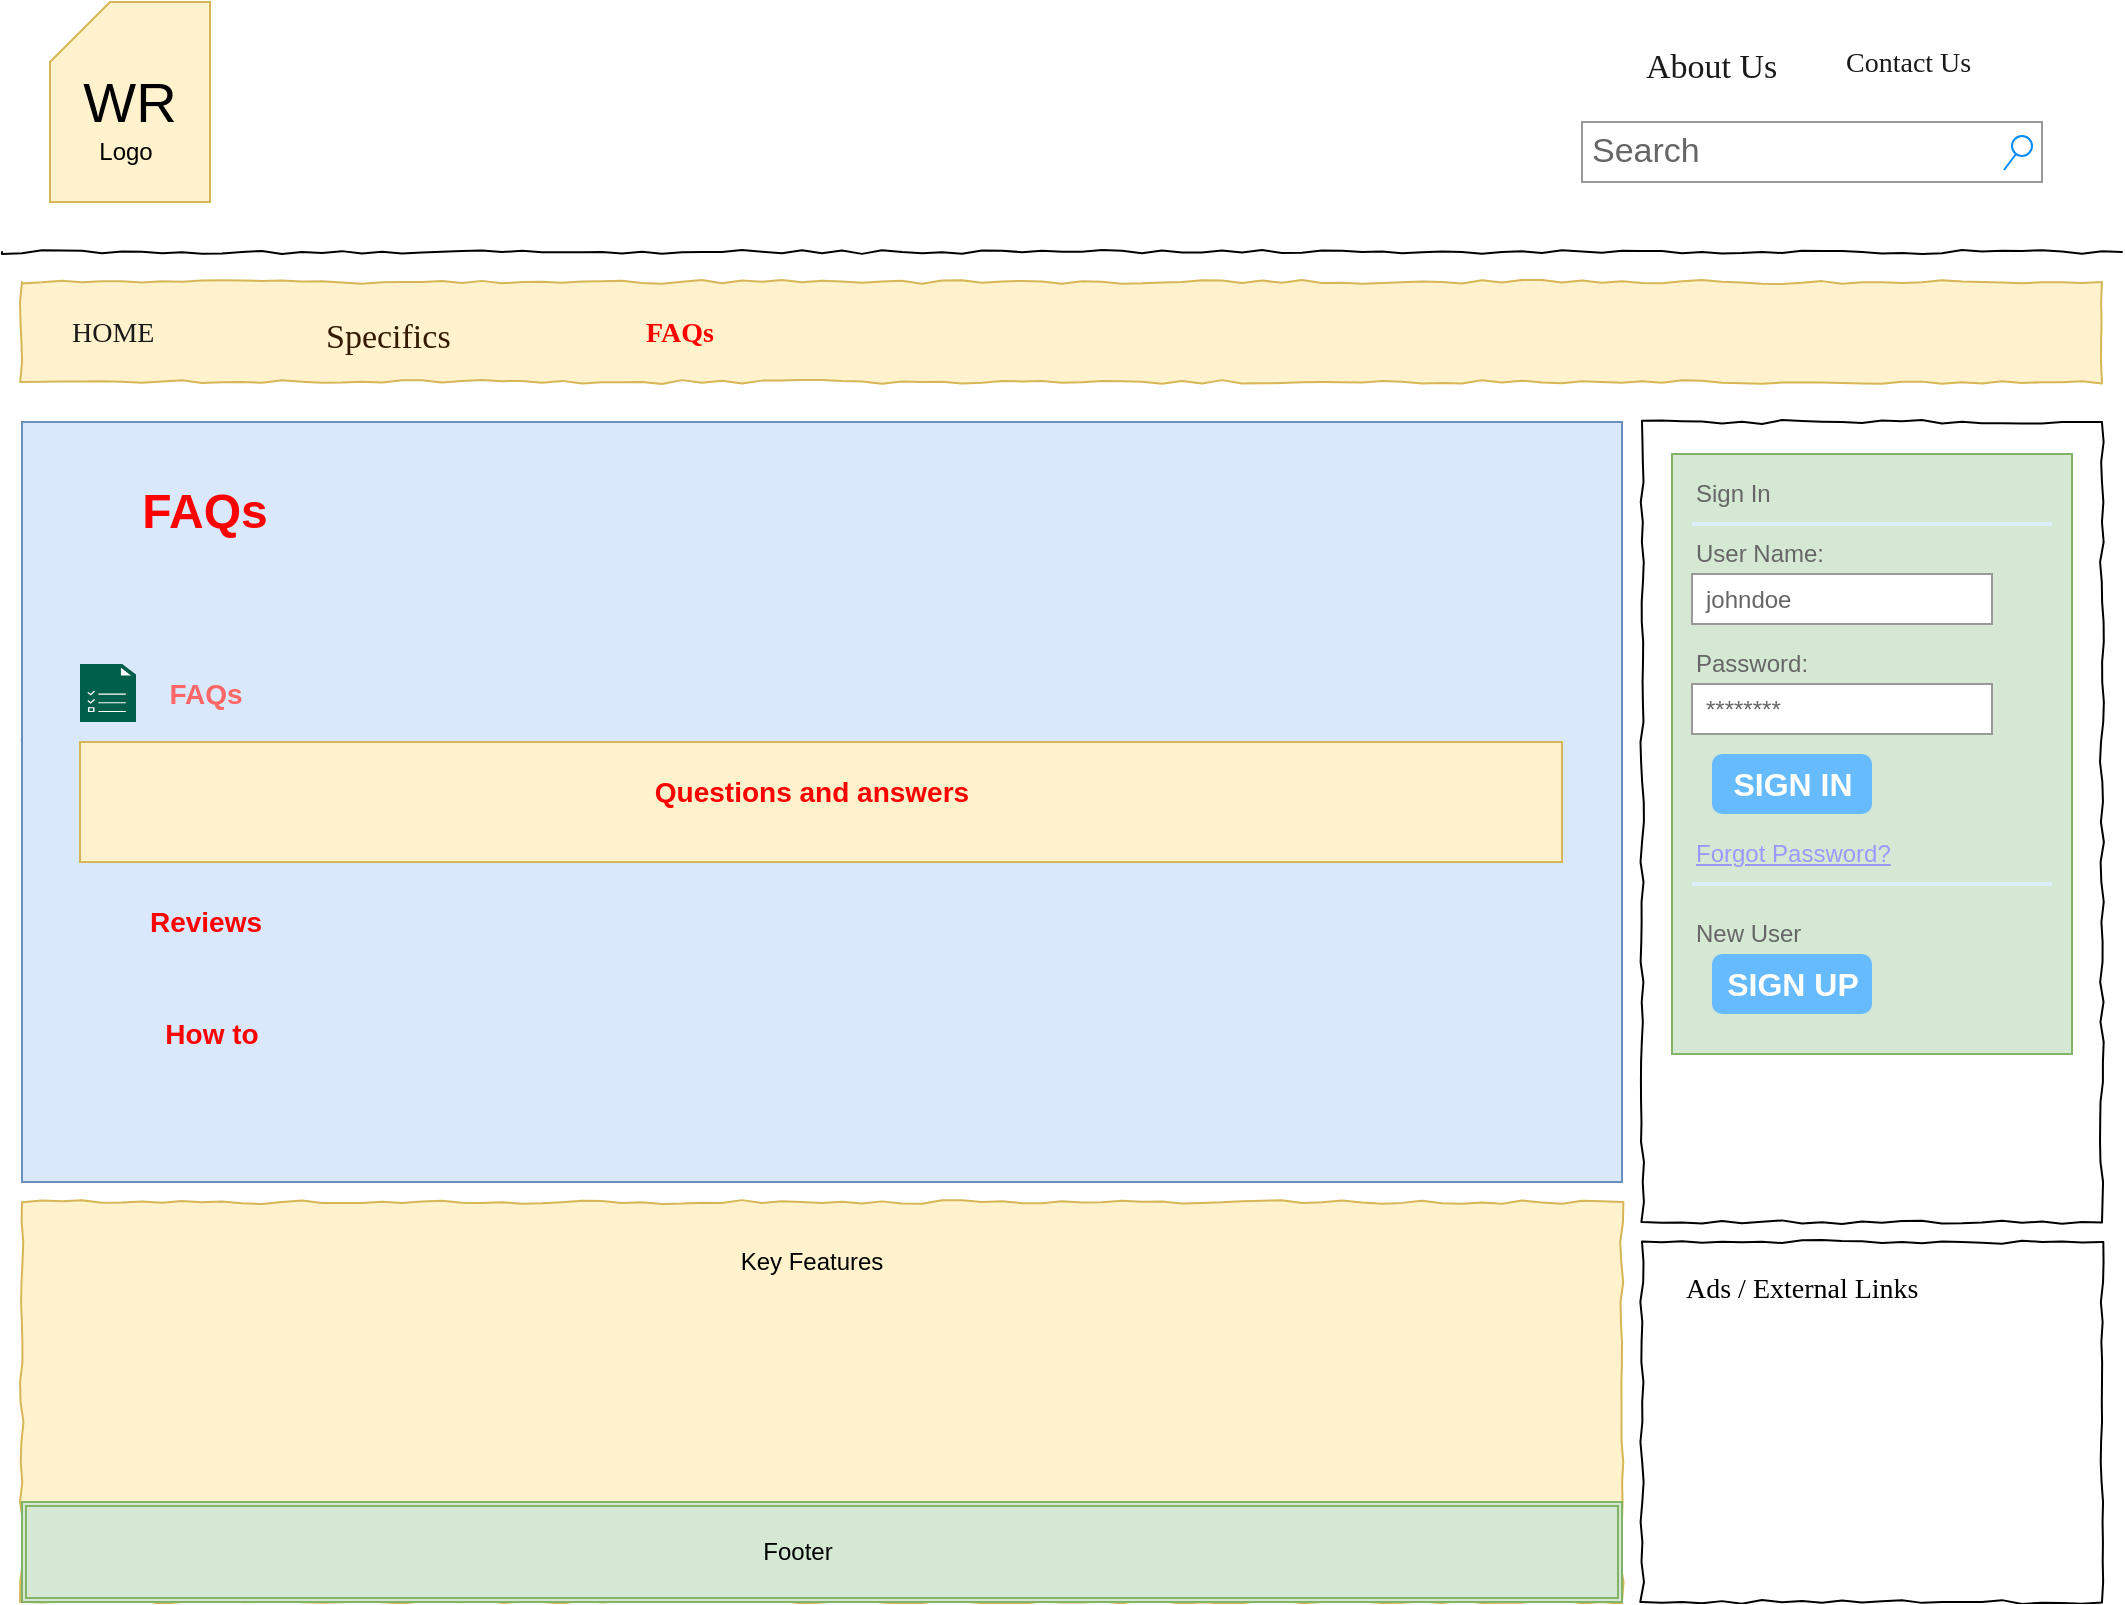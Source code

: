 <mxfile version="13.6.6" type="github">
  <diagram name="Page-1" id="03018318-947c-dd8e-b7a3-06fadd420f32">
    <mxGraphModel dx="1020" dy="580" grid="1" gridSize="10" guides="1" tooltips="1" connect="1" arrows="1" fold="1" page="1" pageScale="1" pageWidth="1100" pageHeight="850" background="#ffffff" math="0" shadow="0">
      <root>
        <mxCell id="0" />
        <mxCell id="1" parent="0" />
        <mxCell id="677b7b8949515195-4" value="&lt;font style=&quot;font-size: 17px&quot; color=&quot;#1a1a1a&quot;&gt;About Us&lt;/font&gt;" style="text;html=1;points=[];align=left;verticalAlign=top;spacingTop=-4;fontSize=14;fontFamily=Verdana" parent="1" vertex="1">
          <mxGeometry x="840" y="40" width="60" height="20" as="geometry" />
        </mxCell>
        <mxCell id="677b7b8949515195-5" value="&lt;font color=&quot;#1a1a1a&quot;&gt;Contact Us&lt;/font&gt;" style="text;html=1;points=[];align=left;verticalAlign=top;spacingTop=-4;fontSize=14;fontFamily=Verdana" parent="1" vertex="1">
          <mxGeometry x="940" y="40" width="60" height="20" as="geometry" />
        </mxCell>
        <mxCell id="677b7b8949515195-9" value="" style="line;strokeWidth=1;html=1;rounded=0;shadow=0;labelBackgroundColor=none;fillColor=none;fontFamily=Verdana;fontSize=14;fontColor=#000000;align=center;comic=1;" parent="1" vertex="1">
          <mxGeometry x="20" y="140" width="1060" height="10" as="geometry" />
        </mxCell>
        <mxCell id="677b7b8949515195-10" value="" style="whiteSpace=wrap;html=1;rounded=0;shadow=0;labelBackgroundColor=none;strokeWidth=1;fillColor=#fff2cc;fontFamily=Verdana;fontSize=12;align=center;comic=1;strokeColor=#d6b656;" parent="1" vertex="1">
          <mxGeometry x="30" y="160" width="1040" height="50" as="geometry" />
        </mxCell>
        <mxCell id="677b7b8949515195-11" value="&lt;font color=&quot;#1a1a1a&quot;&gt;HOME&lt;/font&gt;" style="text;html=1;points=[];align=left;verticalAlign=top;spacingTop=-4;fontSize=14;fontFamily=Verdana" parent="1" vertex="1">
          <mxGeometry x="53" y="175" width="58" height="15" as="geometry" />
        </mxCell>
        <mxCell id="677b7b8949515195-12" value="&lt;font size=&quot;1&quot; color=&quot;#331a00&quot;&gt;&lt;span style=&quot;font-size: 17px&quot;&gt;Specifics&lt;/span&gt;&lt;/font&gt;" style="text;html=1;points=[];align=left;verticalAlign=top;spacingTop=-4;fontSize=14;fontFamily=Verdana" parent="1" vertex="1">
          <mxGeometry x="180" y="175" width="58" height="20" as="geometry" />
        </mxCell>
        <mxCell id="677b7b8949515195-13" value="&lt;b&gt;&lt;font color=&quot;#ff0000&quot;&gt;FAQs&lt;/font&gt;&lt;/b&gt;" style="text;html=1;points=[];align=left;verticalAlign=top;spacingTop=-4;fontSize=14;fontFamily=Verdana" parent="1" vertex="1">
          <mxGeometry x="340" y="175" width="58" height="20" as="geometry" />
        </mxCell>
        <mxCell id="677b7b8949515195-15" value="&lt;div style=&quot;text-align: justify&quot;&gt;&lt;br&gt;&lt;/div&gt;&lt;div style=&quot;text-align: justify&quot;&gt;&lt;br&gt;&lt;/div&gt;&lt;div style=&quot;text-align: justify&quot;&gt;&lt;br&gt;&lt;/div&gt;" style="whiteSpace=wrap;html=1;rounded=0;shadow=0;labelBackgroundColor=none;strokeWidth=1;fillColor=#fff2cc;fontFamily=Verdana;fontSize=12;align=center;verticalAlign=top;spacing=10;comic=1;strokeColor=#d6b656;" parent="1" vertex="1">
          <mxGeometry x="30" y="620" width="800" height="200" as="geometry" />
        </mxCell>
        <mxCell id="677b7b8949515195-16" value="" style="verticalLabelPosition=bottom;shadow=0;dashed=0;align=center;html=1;verticalAlign=top;strokeWidth=1;shape=mxgraph.mockup.graphics.simpleIcon;strokeColor=#999999;rounded=0;labelBackgroundColor=none;fontFamily=Verdana;fontSize=14;fontColor=#000000;comic=1;" parent="1" vertex="1">
          <mxGeometry x="30" y="230" width="800" height="160" as="geometry" />
        </mxCell>
        <mxCell id="677b7b8949515195-25" value="" style="whiteSpace=wrap;html=1;rounded=0;shadow=0;labelBackgroundColor=none;strokeWidth=1;fillColor=none;fontFamily=Verdana;fontSize=12;align=center;comic=1;" parent="1" vertex="1">
          <mxGeometry x="840" y="230" width="230" height="400" as="geometry" />
        </mxCell>
        <mxCell id="677b7b8949515195-26" value="" style="whiteSpace=wrap;html=1;rounded=0;shadow=0;labelBackgroundColor=none;strokeWidth=1;fillColor=none;fontFamily=Verdana;fontSize=12;align=center;comic=1;" parent="1" vertex="1">
          <mxGeometry x="840" y="640" width="230" height="180" as="geometry" />
        </mxCell>
        <mxCell id="677b7b8949515195-42" value="Ads / External Links" style="text;html=1;points=[];align=left;verticalAlign=top;spacingTop=-4;fontSize=14;fontFamily=Verdana" parent="1" vertex="1">
          <mxGeometry x="860" y="653" width="170" height="20" as="geometry" />
        </mxCell>
        <mxCell id="KRlAYUap2JPR7RObYWZh-1" value="" style="text;spacingTop=-5;whiteSpace=wrap;html=1;align=left;fontSize=12;fontFamily=Helvetica;fillColor=#dae8fc;strokeColor=#6c8ebf;" parent="1" vertex="1">
          <mxGeometry x="30" y="230" width="800" height="380" as="geometry" />
        </mxCell>
        <mxCell id="KRlAYUap2JPR7RObYWZh-3" value="Search" style="strokeWidth=1;shadow=0;dashed=0;align=center;html=1;shape=mxgraph.mockup.forms.searchBox;strokeColor=#999999;mainText=;strokeColor2=#008cff;fontColor=#666666;fontSize=17;align=left;spacingLeft=3;" parent="1" vertex="1">
          <mxGeometry x="810" y="80" width="230" height="30" as="geometry" />
        </mxCell>
        <mxCell id="KRlAYUap2JPR7RObYWZh-10" value="" style="strokeWidth=1;shadow=0;dashed=0;align=center;html=1;shape=mxgraph.mockup.forms.rrect;rSize=0;strokeColor=#82b366;fillColor=#d5e8d4;" parent="1" vertex="1">
          <mxGeometry x="855" y="246" width="200" height="300" as="geometry" />
        </mxCell>
        <mxCell id="KRlAYUap2JPR7RObYWZh-11" value="Sign In" style="strokeWidth=1;shadow=0;dashed=0;align=center;html=1;shape=mxgraph.mockup.forms.anchor;fontSize=12;fontColor=#666666;align=left;resizeWidth=1;spacingLeft=0;" parent="KRlAYUap2JPR7RObYWZh-10" vertex="1">
          <mxGeometry width="100" height="20" relative="1" as="geometry">
            <mxPoint x="10" y="10" as="offset" />
          </mxGeometry>
        </mxCell>
        <mxCell id="KRlAYUap2JPR7RObYWZh-12" value="" style="shape=line;strokeColor=#ddeeff;strokeWidth=2;html=1;resizeWidth=1;" parent="KRlAYUap2JPR7RObYWZh-10" vertex="1">
          <mxGeometry width="180" height="10" relative="1" as="geometry">
            <mxPoint x="10" y="30" as="offset" />
          </mxGeometry>
        </mxCell>
        <mxCell id="KRlAYUap2JPR7RObYWZh-13" value="User Name:" style="strokeWidth=1;shadow=0;dashed=0;align=center;html=1;shape=mxgraph.mockup.forms.anchor;fontSize=12;fontColor=#666666;align=left;resizeWidth=1;spacingLeft=0;" parent="KRlAYUap2JPR7RObYWZh-10" vertex="1">
          <mxGeometry width="100" height="20" relative="1" as="geometry">
            <mxPoint x="10" y="40" as="offset" />
          </mxGeometry>
        </mxCell>
        <mxCell id="KRlAYUap2JPR7RObYWZh-14" value="johndoe" style="strokeWidth=1;shadow=0;dashed=0;align=center;html=1;shape=mxgraph.mockup.forms.rrect;rSize=0;strokeColor=#999999;fontColor=#666666;align=left;spacingLeft=5;resizeWidth=1;" parent="KRlAYUap2JPR7RObYWZh-10" vertex="1">
          <mxGeometry width="150" height="25" relative="1" as="geometry">
            <mxPoint x="10" y="60" as="offset" />
          </mxGeometry>
        </mxCell>
        <mxCell id="KRlAYUap2JPR7RObYWZh-15" value="Password:" style="strokeWidth=1;shadow=0;dashed=0;align=center;html=1;shape=mxgraph.mockup.forms.anchor;fontSize=12;fontColor=#666666;align=left;resizeWidth=1;spacingLeft=0;" parent="KRlAYUap2JPR7RObYWZh-10" vertex="1">
          <mxGeometry width="100" height="20" relative="1" as="geometry">
            <mxPoint x="10" y="95" as="offset" />
          </mxGeometry>
        </mxCell>
        <mxCell id="KRlAYUap2JPR7RObYWZh-16" value="********" style="strokeWidth=1;shadow=0;dashed=0;align=center;html=1;shape=mxgraph.mockup.forms.rrect;rSize=0;strokeColor=#999999;fontColor=#666666;align=left;spacingLeft=5;resizeWidth=1;" parent="KRlAYUap2JPR7RObYWZh-10" vertex="1">
          <mxGeometry width="150" height="25" relative="1" as="geometry">
            <mxPoint x="10" y="115" as="offset" />
          </mxGeometry>
        </mxCell>
        <mxCell id="KRlAYUap2JPR7RObYWZh-17" value="SIGN IN" style="strokeWidth=1;shadow=0;dashed=0;align=center;html=1;shape=mxgraph.mockup.forms.rrect;rSize=5;strokeColor=none;fontColor=#ffffff;fillColor=#66bbff;fontSize=16;fontStyle=1;" parent="KRlAYUap2JPR7RObYWZh-10" vertex="1">
          <mxGeometry y="1" width="80" height="30" relative="1" as="geometry">
            <mxPoint x="20" y="-150" as="offset" />
          </mxGeometry>
        </mxCell>
        <mxCell id="KRlAYUap2JPR7RObYWZh-18" value="Forgot Password?" style="strokeWidth=1;shadow=0;dashed=0;align=center;html=1;shape=mxgraph.mockup.forms.anchor;fontSize=12;fontColor=#9999ff;align=left;spacingLeft=0;fontStyle=4;resizeWidth=1;" parent="KRlAYUap2JPR7RObYWZh-10" vertex="1">
          <mxGeometry y="1" width="150" height="20" relative="1" as="geometry">
            <mxPoint x="10" y="-110" as="offset" />
          </mxGeometry>
        </mxCell>
        <mxCell id="KRlAYUap2JPR7RObYWZh-19" value="" style="shape=line;strokeColor=#ddeeff;strokeWidth=2;html=1;resizeWidth=1;" parent="KRlAYUap2JPR7RObYWZh-10" vertex="1">
          <mxGeometry y="1" width="180" height="10" relative="1" as="geometry">
            <mxPoint x="10" y="-90" as="offset" />
          </mxGeometry>
        </mxCell>
        <mxCell id="KRlAYUap2JPR7RObYWZh-20" value="New User" style="strokeWidth=1;shadow=0;dashed=0;align=center;html=1;shape=mxgraph.mockup.forms.anchor;fontSize=12;fontColor=#666666;align=left;spacingLeft=0;resizeWidth=1;" parent="KRlAYUap2JPR7RObYWZh-10" vertex="1">
          <mxGeometry y="1" width="150" height="20" relative="1" as="geometry">
            <mxPoint x="10" y="-70" as="offset" />
          </mxGeometry>
        </mxCell>
        <mxCell id="KRlAYUap2JPR7RObYWZh-21" value="SIGN UP" style="strokeWidth=1;shadow=0;dashed=0;align=center;html=1;shape=mxgraph.mockup.forms.rrect;rSize=5;strokeColor=none;fontColor=#ffffff;fillColor=#66bbff;fontSize=16;fontStyle=1;" parent="KRlAYUap2JPR7RObYWZh-10" vertex="1">
          <mxGeometry y="1" width="80" height="30" relative="1" as="geometry">
            <mxPoint x="20" y="-50" as="offset" />
          </mxGeometry>
        </mxCell>
        <mxCell id="KRlAYUap2JPR7RObYWZh-27" value="&lt;font style=&quot;font-size: 28px&quot;&gt;WR&lt;/font&gt;" style="shape=card;whiteSpace=wrap;html=1;fillColor=#fff2cc;strokeColor=#d6b656;" parent="1" vertex="1">
          <mxGeometry x="44" y="20" width="80" height="100" as="geometry" />
        </mxCell>
        <mxCell id="KRlAYUap2JPR7RObYWZh-29" value="Logo" style="text;html=1;strokeColor=none;fillColor=none;align=center;verticalAlign=middle;whiteSpace=wrap;rounded=0;" parent="1" vertex="1">
          <mxGeometry x="62" y="85" width="40" height="20" as="geometry" />
        </mxCell>
        <mxCell id="KRlAYUap2JPR7RObYWZh-37" value="" style="shape=ext;double=1;rounded=0;whiteSpace=wrap;html=1;fillColor=#d5e8d4;strokeColor=#82b366;" parent="1" vertex="1">
          <mxGeometry x="30" y="770" width="800" height="50" as="geometry" />
        </mxCell>
        <mxCell id="KRlAYUap2JPR7RObYWZh-38" value="Footer" style="text;html=1;strokeColor=none;fillColor=none;align=center;verticalAlign=middle;whiteSpace=wrap;rounded=0;" parent="1" vertex="1">
          <mxGeometry x="398" y="785" width="40" height="20" as="geometry" />
        </mxCell>
        <mxCell id="KRlAYUap2JPR7RObYWZh-40" value="Key Features" style="text;html=1;strokeColor=none;fillColor=none;align=center;verticalAlign=middle;whiteSpace=wrap;rounded=0;" parent="1" vertex="1">
          <mxGeometry x="260" y="640" width="330" height="20" as="geometry" />
        </mxCell>
        <mxCell id="GLXnp9aARLp8HVX11EyO-2" value="&lt;b&gt;&lt;font style=&quot;font-size: 24px&quot; color=&quot;#ff0000&quot;&gt;FAQs&lt;/font&gt;&lt;/b&gt;" style="text;html=1;strokeColor=none;fillColor=none;align=center;verticalAlign=middle;whiteSpace=wrap;rounded=0;" parent="1" vertex="1">
          <mxGeometry x="53" y="260" width="137" height="30" as="geometry" />
        </mxCell>
        <mxCell id="LN-DBg6ZUPagWzo59aM5-46" value="" style="shape=image;html=1;verticalAlign=top;verticalLabelPosition=bottom;labelBackgroundColor=#ffffff;imageAspect=0;aspect=fixed;image=https://cdn4.iconfinder.com/data/icons/facebook-ui-twotone/48/Paul-33-128.png" parent="1" vertex="1">
          <mxGeometry x="59" y="460" width="40" height="40" as="geometry" />
        </mxCell>
        <mxCell id="LN-DBg6ZUPagWzo59aM5-47" value="" style="pointerEvents=1;shadow=0;dashed=0;html=1;strokeColor=none;fillColor=#005F4B;labelPosition=center;verticalLabelPosition=bottom;verticalAlign=top;align=center;outlineConnect=0;shape=mxgraph.veeam2.task_list;" parent="1" vertex="1">
          <mxGeometry x="59" y="351" width="28" height="29" as="geometry" />
        </mxCell>
        <mxCell id="LN-DBg6ZUPagWzo59aM5-48" value="&lt;b&gt;&lt;font color=&quot;#ff6666&quot; style=&quot;font-size: 14px&quot;&gt;FAQs&lt;/font&gt;&lt;/b&gt;" style="text;html=1;strokeColor=none;fillColor=none;align=center;verticalAlign=middle;whiteSpace=wrap;rounded=0;" parent="1" vertex="1">
          <mxGeometry x="102" y="355.5" width="40" height="20" as="geometry" />
        </mxCell>
        <mxCell id="LN-DBg6ZUPagWzo59aM5-49" value="" style="whiteSpace=wrap;html=1;fillColor=#fff2cc;strokeColor=#d6b656;" parent="1" vertex="1">
          <mxGeometry x="59" y="390" width="741" height="60" as="geometry" />
        </mxCell>
        <mxCell id="LN-DBg6ZUPagWzo59aM5-51" value="&lt;b&gt;&lt;font color=&quot;#ff0000&quot; style=&quot;font-size: 14px&quot;&gt;Reviews&lt;/font&gt;&lt;/b&gt;" style="text;html=1;strokeColor=none;fillColor=none;align=center;verticalAlign=middle;whiteSpace=wrap;rounded=0;" parent="1" vertex="1">
          <mxGeometry x="102" y="470" width="40" height="20" as="geometry" />
        </mxCell>
        <mxCell id="LN-DBg6ZUPagWzo59aM5-56" value="&lt;b&gt;&lt;font style=&quot;font-size: 14px&quot; color=&quot;#ff0000&quot;&gt;Questions and answers&lt;/font&gt;&lt;/b&gt;" style="text;html=1;strokeColor=none;fillColor=none;align=center;verticalAlign=middle;whiteSpace=wrap;rounded=0;" parent="1" vertex="1">
          <mxGeometry x="110" y="405" width="630" height="20" as="geometry" />
        </mxCell>
        <mxCell id="LN-DBg6ZUPagWzo59aM5-59" value="&lt;b&gt;&lt;font style=&quot;font-size: 14px&quot; color=&quot;#ff0000&quot;&gt;How to&lt;/font&gt;&lt;/b&gt;" style="text;html=1;strokeColor=none;fillColor=none;align=center;verticalAlign=middle;whiteSpace=wrap;rounded=0;" parent="1" vertex="1">
          <mxGeometry x="90" y="526" width="70" height="20" as="geometry" />
        </mxCell>
        <mxCell id="LN-DBg6ZUPagWzo59aM5-61" value="" style="shape=image;html=1;verticalAlign=top;verticalLabelPosition=bottom;labelBackgroundColor=#ffffff;imageAspect=0;aspect=fixed;image=https://cdn4.iconfinder.com/data/icons/ios-web-user-interface-multi-circle-flat-vol-4/512/Check_list_item_Item_list_to_do_ui_shopping-128.png" parent="1" vertex="1">
          <mxGeometry x="62" y="521" width="30" height="30" as="geometry" />
        </mxCell>
      </root>
    </mxGraphModel>
  </diagram>
</mxfile>
